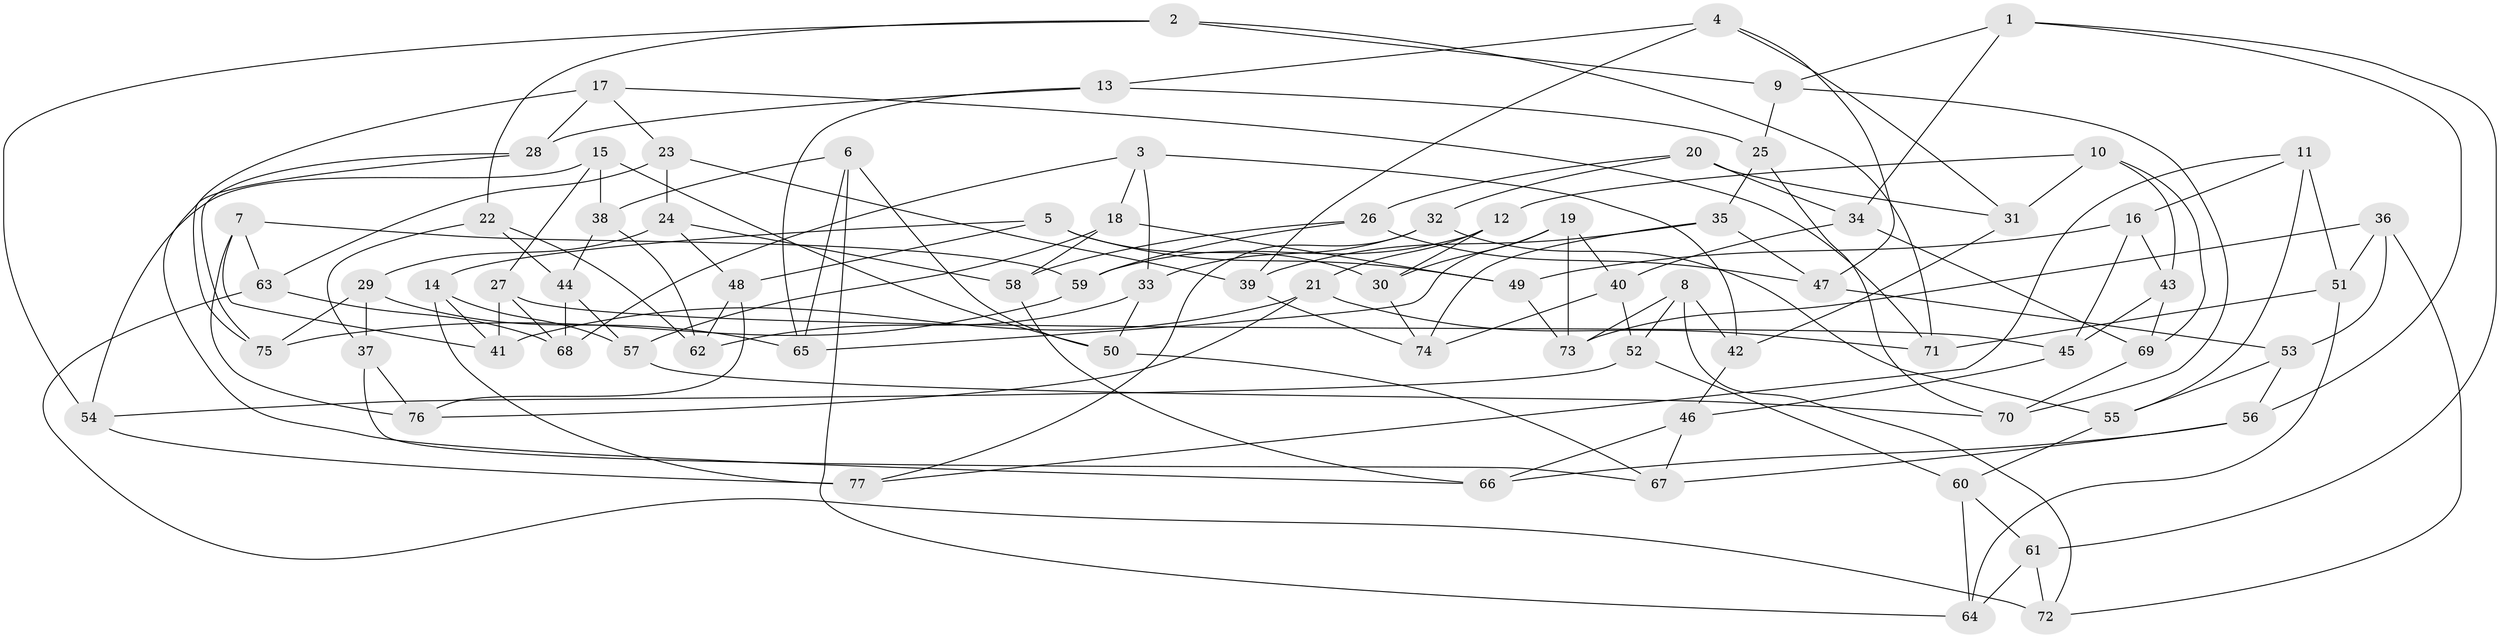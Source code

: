 // Generated by graph-tools (version 1.1) at 2025/26/03/09/25 03:26:50]
// undirected, 77 vertices, 154 edges
graph export_dot {
graph [start="1"]
  node [color=gray90,style=filled];
  1;
  2;
  3;
  4;
  5;
  6;
  7;
  8;
  9;
  10;
  11;
  12;
  13;
  14;
  15;
  16;
  17;
  18;
  19;
  20;
  21;
  22;
  23;
  24;
  25;
  26;
  27;
  28;
  29;
  30;
  31;
  32;
  33;
  34;
  35;
  36;
  37;
  38;
  39;
  40;
  41;
  42;
  43;
  44;
  45;
  46;
  47;
  48;
  49;
  50;
  51;
  52;
  53;
  54;
  55;
  56;
  57;
  58;
  59;
  60;
  61;
  62;
  63;
  64;
  65;
  66;
  67;
  68;
  69;
  70;
  71;
  72;
  73;
  74;
  75;
  76;
  77;
  1 -- 56;
  1 -- 34;
  1 -- 9;
  1 -- 61;
  2 -- 71;
  2 -- 9;
  2 -- 54;
  2 -- 22;
  3 -- 68;
  3 -- 33;
  3 -- 42;
  3 -- 18;
  4 -- 39;
  4 -- 13;
  4 -- 31;
  4 -- 47;
  5 -- 48;
  5 -- 49;
  5 -- 30;
  5 -- 14;
  6 -- 64;
  6 -- 50;
  6 -- 65;
  6 -- 38;
  7 -- 63;
  7 -- 59;
  7 -- 76;
  7 -- 41;
  8 -- 42;
  8 -- 52;
  8 -- 73;
  8 -- 72;
  9 -- 70;
  9 -- 25;
  10 -- 31;
  10 -- 12;
  10 -- 69;
  10 -- 43;
  11 -- 55;
  11 -- 16;
  11 -- 77;
  11 -- 51;
  12 -- 30;
  12 -- 59;
  12 -- 21;
  13 -- 65;
  13 -- 25;
  13 -- 28;
  14 -- 57;
  14 -- 41;
  14 -- 77;
  15 -- 50;
  15 -- 27;
  15 -- 38;
  15 -- 54;
  16 -- 43;
  16 -- 49;
  16 -- 45;
  17 -- 75;
  17 -- 71;
  17 -- 28;
  17 -- 23;
  18 -- 57;
  18 -- 58;
  18 -- 49;
  19 -- 30;
  19 -- 73;
  19 -- 40;
  19 -- 65;
  20 -- 34;
  20 -- 26;
  20 -- 31;
  20 -- 32;
  21 -- 76;
  21 -- 71;
  21 -- 41;
  22 -- 44;
  22 -- 37;
  22 -- 62;
  23 -- 63;
  23 -- 39;
  23 -- 24;
  24 -- 58;
  24 -- 29;
  24 -- 48;
  25 -- 70;
  25 -- 35;
  26 -- 59;
  26 -- 47;
  26 -- 58;
  27 -- 45;
  27 -- 68;
  27 -- 41;
  28 -- 66;
  28 -- 75;
  29 -- 75;
  29 -- 65;
  29 -- 37;
  30 -- 74;
  31 -- 42;
  32 -- 55;
  32 -- 77;
  32 -- 33;
  33 -- 62;
  33 -- 50;
  34 -- 40;
  34 -- 69;
  35 -- 74;
  35 -- 39;
  35 -- 47;
  36 -- 53;
  36 -- 51;
  36 -- 73;
  36 -- 72;
  37 -- 76;
  37 -- 67;
  38 -- 62;
  38 -- 44;
  39 -- 74;
  40 -- 74;
  40 -- 52;
  42 -- 46;
  43 -- 45;
  43 -- 69;
  44 -- 57;
  44 -- 68;
  45 -- 46;
  46 -- 66;
  46 -- 67;
  47 -- 53;
  48 -- 62;
  48 -- 76;
  49 -- 73;
  50 -- 67;
  51 -- 71;
  51 -- 64;
  52 -- 60;
  52 -- 54;
  53 -- 56;
  53 -- 55;
  54 -- 77;
  55 -- 60;
  56 -- 67;
  56 -- 66;
  57 -- 70;
  58 -- 66;
  59 -- 75;
  60 -- 64;
  60 -- 61;
  61 -- 72;
  61 -- 64;
  63 -- 68;
  63 -- 72;
  69 -- 70;
}
